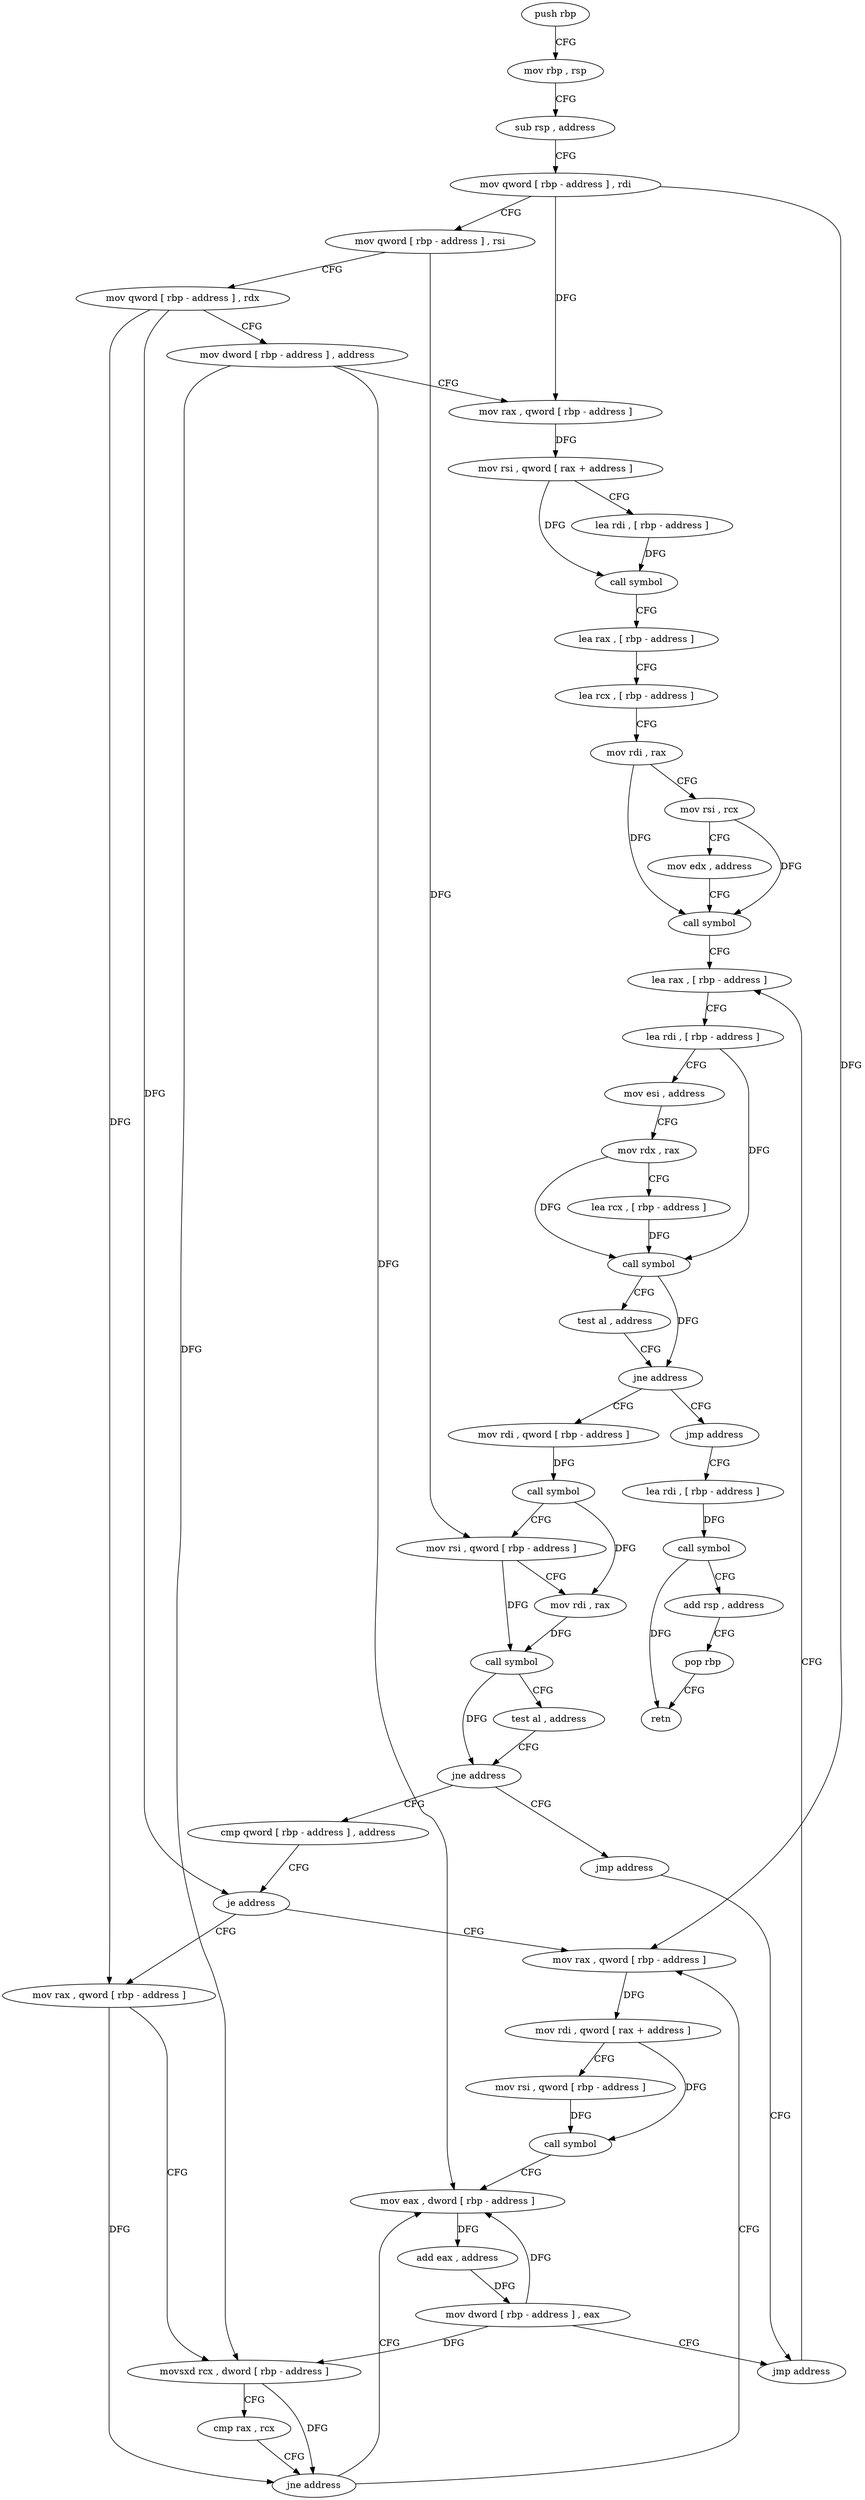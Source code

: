 digraph "func" {
"87440" [label = "push rbp" ]
"87441" [label = "mov rbp , rsp" ]
"87444" [label = "sub rsp , address" ]
"87451" [label = "mov qword [ rbp - address ] , rdi" ]
"87455" [label = "mov qword [ rbp - address ] , rsi" ]
"87459" [label = "mov qword [ rbp - address ] , rdx" ]
"87463" [label = "mov dword [ rbp - address ] , address" ]
"87470" [label = "mov rax , qword [ rbp - address ]" ]
"87474" [label = "mov rsi , qword [ rax + address ]" ]
"87478" [label = "lea rdi , [ rbp - address ]" ]
"87485" [label = "call symbol" ]
"87490" [label = "lea rax , [ rbp - address ]" ]
"87494" [label = "lea rcx , [ rbp - address ]" ]
"87501" [label = "mov rdi , rax" ]
"87504" [label = "mov rsi , rcx" ]
"87507" [label = "mov edx , address" ]
"87512" [label = "call symbol" ]
"87517" [label = "lea rax , [ rbp - address ]" ]
"87555" [label = "mov rdi , qword [ rbp - address ]" ]
"87559" [label = "call symbol" ]
"87564" [label = "mov rsi , qword [ rbp - address ]" ]
"87568" [label = "mov rdi , rax" ]
"87571" [label = "call symbol" ]
"87576" [label = "test al , address" ]
"87578" [label = "jne address" ]
"87589" [label = "cmp qword [ rbp - address ] , address" ]
"87584" [label = "jmp address" ]
"87550" [label = "jmp address" ]
"87648" [label = "lea rdi , [ rbp - address ]" ]
"87594" [label = "je address" ]
"87617" [label = "mov rax , qword [ rbp - address ]" ]
"87600" [label = "mov rax , qword [ rbp - address ]" ]
"87643" [label = "jmp address" ]
"87652" [label = "call symbol" ]
"87657" [label = "add rsp , address" ]
"87664" [label = "pop rbp" ]
"87665" [label = "retn" ]
"87621" [label = "mov rdi , qword [ rax + address ]" ]
"87625" [label = "mov rsi , qword [ rbp - address ]" ]
"87629" [label = "call symbol" ]
"87634" [label = "mov eax , dword [ rbp - address ]" ]
"87604" [label = "movsxd rcx , dword [ rbp - address ]" ]
"87608" [label = "cmp rax , rcx" ]
"87611" [label = "jne address" ]
"87521" [label = "lea rdi , [ rbp - address ]" ]
"87525" [label = "mov esi , address" ]
"87530" [label = "mov rdx , rax" ]
"87533" [label = "lea rcx , [ rbp - address ]" ]
"87537" [label = "call symbol" ]
"87542" [label = "test al , address" ]
"87544" [label = "jne address" ]
"87637" [label = "add eax , address" ]
"87640" [label = "mov dword [ rbp - address ] , eax" ]
"87440" -> "87441" [ label = "CFG" ]
"87441" -> "87444" [ label = "CFG" ]
"87444" -> "87451" [ label = "CFG" ]
"87451" -> "87455" [ label = "CFG" ]
"87451" -> "87470" [ label = "DFG" ]
"87451" -> "87617" [ label = "DFG" ]
"87455" -> "87459" [ label = "CFG" ]
"87455" -> "87564" [ label = "DFG" ]
"87459" -> "87463" [ label = "CFG" ]
"87459" -> "87594" [ label = "DFG" ]
"87459" -> "87600" [ label = "DFG" ]
"87463" -> "87470" [ label = "CFG" ]
"87463" -> "87604" [ label = "DFG" ]
"87463" -> "87634" [ label = "DFG" ]
"87470" -> "87474" [ label = "DFG" ]
"87474" -> "87478" [ label = "CFG" ]
"87474" -> "87485" [ label = "DFG" ]
"87478" -> "87485" [ label = "DFG" ]
"87485" -> "87490" [ label = "CFG" ]
"87490" -> "87494" [ label = "CFG" ]
"87494" -> "87501" [ label = "CFG" ]
"87501" -> "87504" [ label = "CFG" ]
"87501" -> "87512" [ label = "DFG" ]
"87504" -> "87507" [ label = "CFG" ]
"87504" -> "87512" [ label = "DFG" ]
"87507" -> "87512" [ label = "CFG" ]
"87512" -> "87517" [ label = "CFG" ]
"87517" -> "87521" [ label = "CFG" ]
"87555" -> "87559" [ label = "DFG" ]
"87559" -> "87564" [ label = "CFG" ]
"87559" -> "87568" [ label = "DFG" ]
"87564" -> "87568" [ label = "CFG" ]
"87564" -> "87571" [ label = "DFG" ]
"87568" -> "87571" [ label = "DFG" ]
"87571" -> "87576" [ label = "CFG" ]
"87571" -> "87578" [ label = "DFG" ]
"87576" -> "87578" [ label = "CFG" ]
"87578" -> "87589" [ label = "CFG" ]
"87578" -> "87584" [ label = "CFG" ]
"87589" -> "87594" [ label = "CFG" ]
"87584" -> "87643" [ label = "CFG" ]
"87550" -> "87648" [ label = "CFG" ]
"87648" -> "87652" [ label = "DFG" ]
"87594" -> "87617" [ label = "CFG" ]
"87594" -> "87600" [ label = "CFG" ]
"87617" -> "87621" [ label = "DFG" ]
"87600" -> "87604" [ label = "CFG" ]
"87600" -> "87611" [ label = "DFG" ]
"87643" -> "87517" [ label = "CFG" ]
"87652" -> "87657" [ label = "CFG" ]
"87652" -> "87665" [ label = "DFG" ]
"87657" -> "87664" [ label = "CFG" ]
"87664" -> "87665" [ label = "CFG" ]
"87621" -> "87625" [ label = "CFG" ]
"87621" -> "87629" [ label = "DFG" ]
"87625" -> "87629" [ label = "DFG" ]
"87629" -> "87634" [ label = "CFG" ]
"87634" -> "87637" [ label = "DFG" ]
"87604" -> "87608" [ label = "CFG" ]
"87604" -> "87611" [ label = "DFG" ]
"87608" -> "87611" [ label = "CFG" ]
"87611" -> "87634" [ label = "CFG" ]
"87611" -> "87617" [ label = "CFG" ]
"87521" -> "87525" [ label = "CFG" ]
"87521" -> "87537" [ label = "DFG" ]
"87525" -> "87530" [ label = "CFG" ]
"87530" -> "87533" [ label = "CFG" ]
"87530" -> "87537" [ label = "DFG" ]
"87533" -> "87537" [ label = "DFG" ]
"87537" -> "87542" [ label = "CFG" ]
"87537" -> "87544" [ label = "DFG" ]
"87542" -> "87544" [ label = "CFG" ]
"87544" -> "87555" [ label = "CFG" ]
"87544" -> "87550" [ label = "CFG" ]
"87637" -> "87640" [ label = "DFG" ]
"87640" -> "87643" [ label = "CFG" ]
"87640" -> "87604" [ label = "DFG" ]
"87640" -> "87634" [ label = "DFG" ]
}
